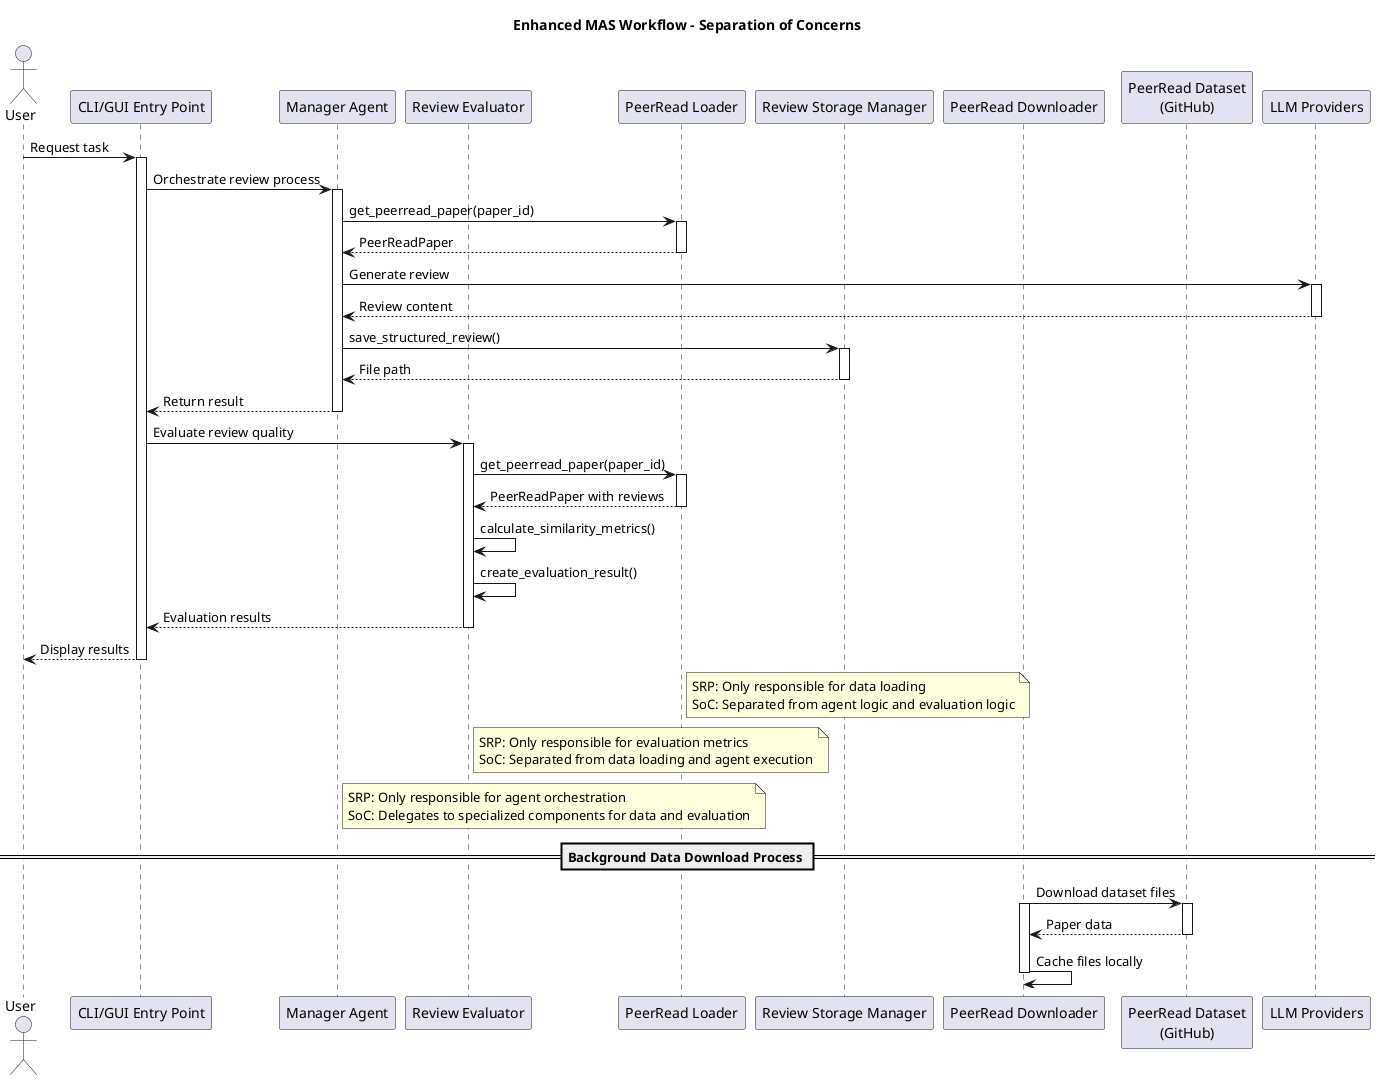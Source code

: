 @startuml
title Enhanced MAS Workflow - Separation of Concerns

actor User
participant "CLI/GUI Entry Point" as MainApp
participant "Manager Agent" as Manager
participant "Review Evaluator" as Evaluator
participant "PeerRead Loader" as Loader
participant "Review Storage Manager" as Storage
participant "PeerRead Downloader" as Downloader
participant "PeerRead Dataset\n(GitHub)" as ExternalDataset
participant "LLM Providers" as LLM

User -> MainApp: Request task
activate MainApp

MainApp -> Manager: Orchestrate review process
activate Manager

Manager -> Loader: get_peerread_paper(paper_id)
activate Loader
Loader --> Manager: PeerReadPaper
deactivate Loader

Manager -> LLM: Generate review
activate LLM
LLM --> Manager: Review content
deactivate LLM

Manager -> Storage: save_structured_review()
activate Storage
Storage --> Manager: File path
deactivate Storage

Manager --> MainApp: Return result
deactivate Manager

MainApp -> Evaluator: Evaluate review quality
activate Evaluator

Evaluator -> Loader: get_peerread_paper(paper_id)
activate Loader
Loader --> Evaluator: PeerReadPaper with reviews
deactivate Loader

Evaluator -> Evaluator: calculate_similarity_metrics()
Evaluator -> Evaluator: create_evaluation_result()

Evaluator --> MainApp: Evaluation results
deactivate Evaluator

MainApp --> User: Display results
deactivate MainApp

note right of Loader
  SRP: Only responsible for data loading
  SoC: Separated from agent logic and evaluation logic
end note

note right of Evaluator
  SRP: Only responsible for evaluation metrics
  SoC: Separated from data loading and agent execution
end note

note right of Manager
  SRP: Only responsible for agent orchestration
  SoC: Delegates to specialized components for data and evaluation
end note

== Background Data Download Process ==

Downloader -> ExternalDataset: Download dataset files
activate Downloader
activate ExternalDataset
ExternalDataset --> Downloader: Paper data
deactivate ExternalDataset
Downloader -> Downloader: Cache files locally
deactivate Downloader

@enduml